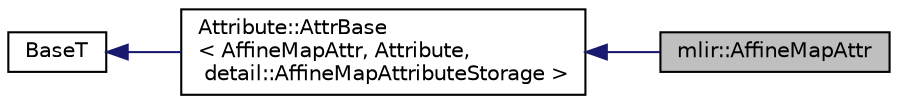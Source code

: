 digraph "mlir::AffineMapAttr"
{
  bgcolor="transparent";
  edge [fontname="Helvetica",fontsize="10",labelfontname="Helvetica",labelfontsize="10"];
  node [fontname="Helvetica",fontsize="10",shape=record];
  rankdir="LR";
  Node3 [label="mlir::AffineMapAttr",height=0.2,width=0.4,color="black", fillcolor="grey75", style="filled", fontcolor="black"];
  Node4 -> Node3 [dir="back",color="midnightblue",fontsize="10",style="solid",fontname="Helvetica"];
  Node4 [label="Attribute::AttrBase\l\< AffineMapAttr, Attribute,\l detail::AffineMapAttributeStorage \>",height=0.2,width=0.4,color="black",URL="$classmlir_1_1detail_1_1StorageUserBase.html",tooltip="Utility class for implementing users of storage classes uniqued by a StorageUniquer. "];
  Node5 -> Node4 [dir="back",color="midnightblue",fontsize="10",style="solid",fontname="Helvetica"];
  Node5 [label="BaseT",height=0.2,width=0.4,color="black",URL="$classBaseT.html"];
}
